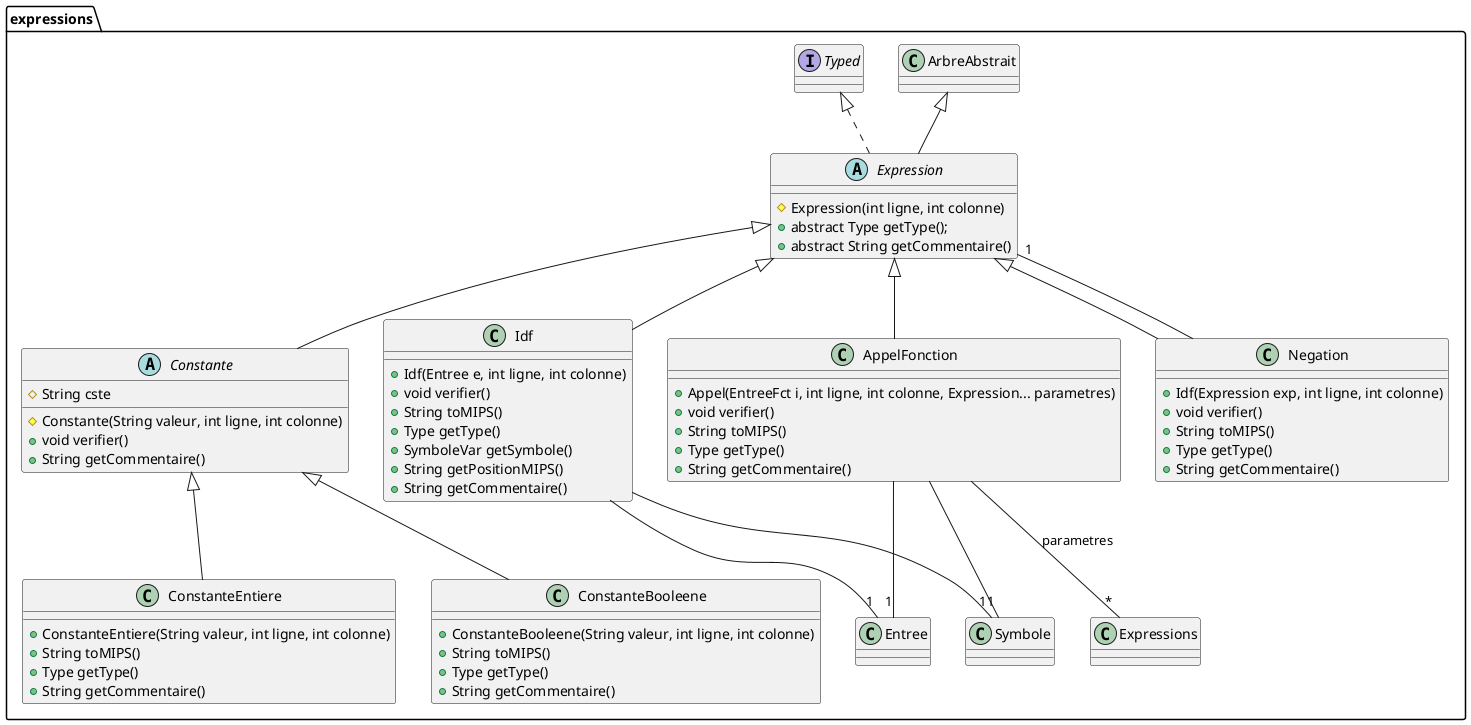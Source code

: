 @startuml
package expressions {
	class AppelFonction extends Expression {
		+ Appel(EntreeFct i, int ligne, int colonne, Expression... parametres)
		+ void verifier()
		+ String toMIPS()
		+ Type getType()
		+ String getCommentaire()
	}
	AppelFonction --"1" Entree
	AppelFonction --"1" Symbole
	AppelFonction --"*" Expressions : parametres



	abstract class Constante extends Expression {
		# String cste
		# Constante(String valeur, int ligne, int colonne)
		+ void verifier()
		+ String getCommentaire()
	}

	class ConstanteBooleene extends Constante {
		+ ConstanteBooleene(String valeur, int ligne, int colonne)
		+ String toMIPS()
		+ Type getType()
		+ String getCommentaire()
	}

	class ConstanteEntiere extends Constante {
		+ ConstanteEntiere(String valeur, int ligne, int colonne)
		+ String toMIPS()
		+ Type getType()
		+ String getCommentaire()
	}


	abstract class Expression extends ArbreAbstrait implements Typed{
		# Expression(int ligne, int colonne)
		+ abstract Type getType();
		+ abstract String getCommentaire()
	}

	class Idf extends Expression {
		+ Idf(Entree e, int ligne, int colonne)
		+ void verifier()
		+ String toMIPS()
		+ Type getType()
		+ SymboleVar getSymbole()
		+ String getPositionMIPS()
		+ String getCommentaire()
	}
	Idf --"1" Entree
	Idf --"1" Symbole

	class Negation extends Expression {
		+ Idf(Expression exp, int ligne, int colonne)
		+ void verifier()
		+ String toMIPS()
		+ Type getType()
		+ String getCommentaire()
	}
	Negation --"1" Expression

}
@enduml